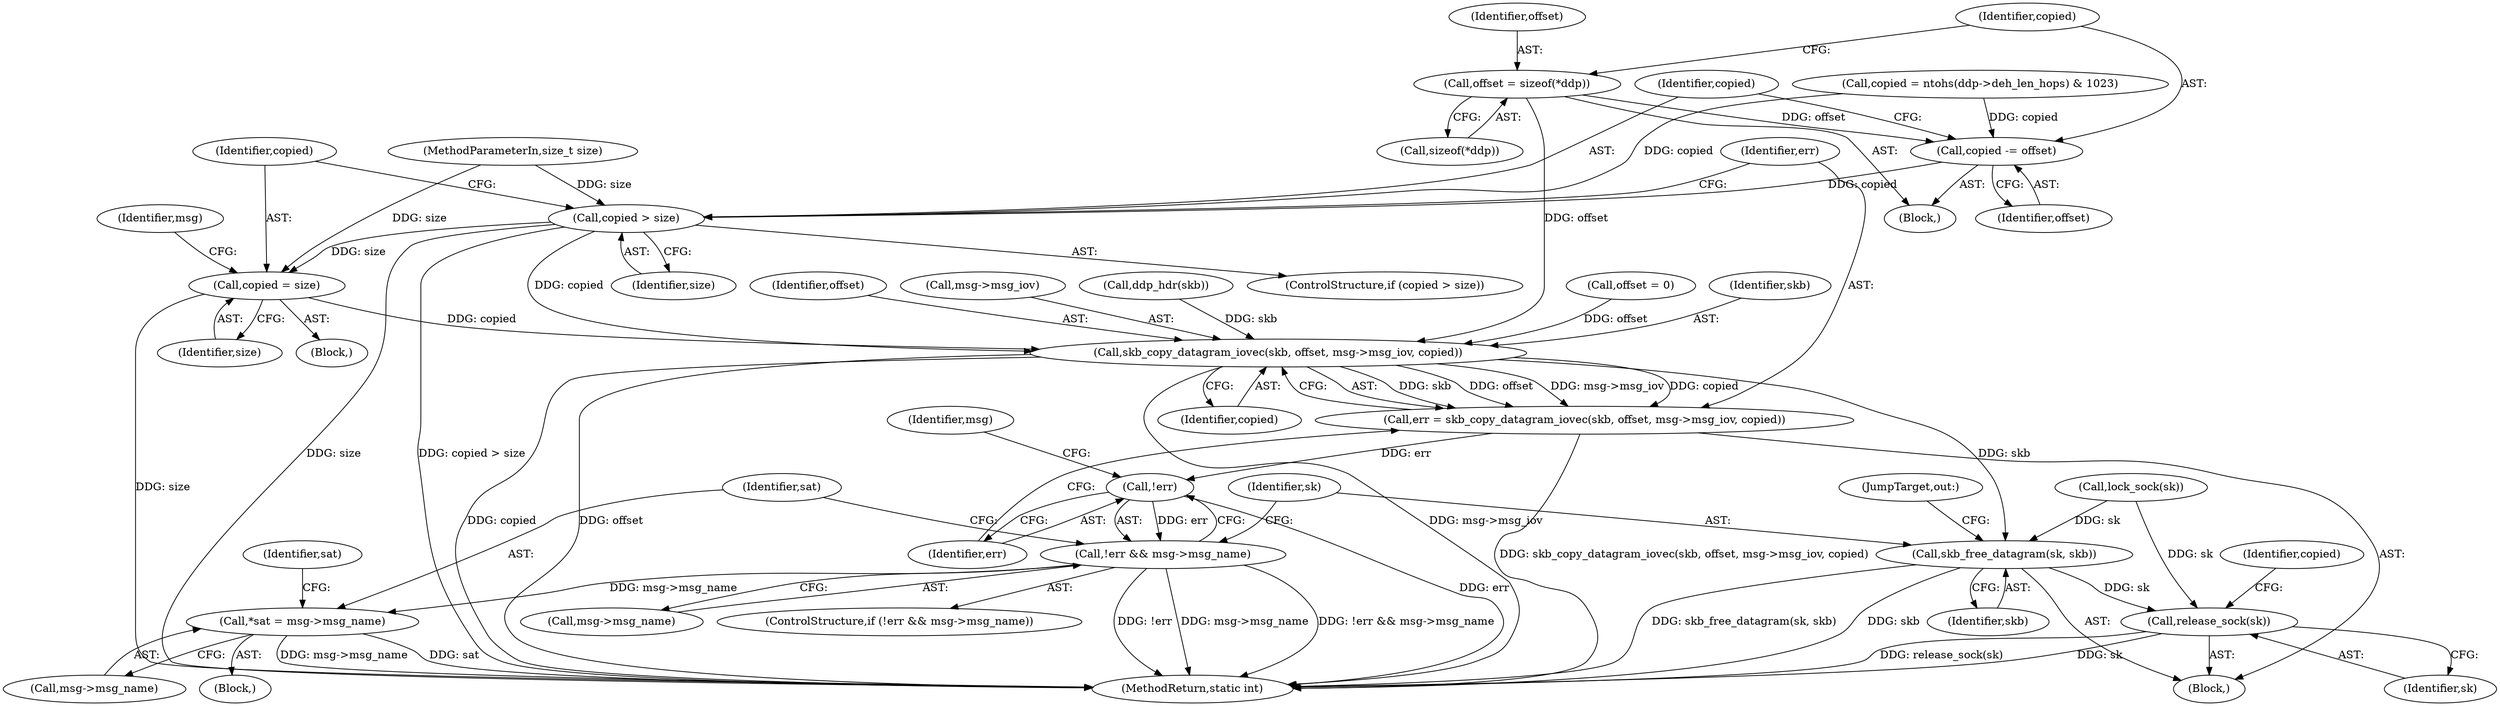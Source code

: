 digraph "0_linux_f3d3342602f8bcbf37d7c46641cb9bca7618eb1c_3@API" {
"1000166" [label="(Call,offset = sizeof(*ddp))"];
"1000171" [label="(Call,copied -= offset)"];
"1000175" [label="(Call,copied > size)"];
"1000179" [label="(Call,copied = size)"];
"1000189" [label="(Call,skb_copy_datagram_iovec(skb, offset, msg->msg_iov, copied))"];
"1000187" [label="(Call,err = skb_copy_datagram_iovec(skb, offset, msg->msg_iov, copied))"];
"1000198" [label="(Call,!err)"];
"1000197" [label="(Call,!err && msg->msg_name)"];
"1000205" [label="(Call,*sat = msg->msg_name)"];
"1000247" [label="(Call,skb_free_datagram(sk, skb))"];
"1000251" [label="(Call,release_sock(sk))"];
"1000251" [label="(Call,release_sock(sk))"];
"1000166" [label="(Call,offset = sizeof(*ddp))"];
"1000198" [label="(Call,!err)"];
"1000197" [label="(Call,!err && msg->msg_name)"];
"1000249" [label="(Identifier,skb)"];
"1000191" [label="(Identifier,offset)"];
"1000187" [label="(Call,err = skb_copy_datagram_iovec(skb, offset, msg->msg_iov, copied))"];
"1000175" [label="(Call,copied > size)"];
"1000201" [label="(Identifier,msg)"];
"1000250" [label="(JumpTarget,out:)"];
"1000176" [label="(Identifier,copied)"];
"1000177" [label="(Identifier,size)"];
"1000108" [label="(Block,)"];
"1000199" [label="(Identifier,err)"];
"1000179" [label="(Call,copied = size)"];
"1000189" [label="(Call,skb_copy_datagram_iovec(skb, offset, msg->msg_iov, copied))"];
"1000247" [label="(Call,skb_free_datagram(sk, skb))"];
"1000203" [label="(Block,)"];
"1000192" [label="(Call,msg->msg_iov)"];
"1000165" [label="(Block,)"];
"1000168" [label="(Call,sizeof(*ddp))"];
"1000188" [label="(Identifier,err)"];
"1000181" [label="(Identifier,size)"];
"1000200" [label="(Call,msg->msg_name)"];
"1000254" [label="(MethodReturn,static int)"];
"1000167" [label="(Identifier,offset)"];
"1000205" [label="(Call,*sat = msg->msg_name)"];
"1000196" [label="(ControlStructure,if (!err && msg->msg_name))"];
"1000206" [label="(Identifier,sat)"];
"1000174" [label="(ControlStructure,if (copied > size))"];
"1000149" [label="(Call,ddp_hdr(skb))"];
"1000121" [label="(Call,offset = 0)"];
"1000184" [label="(Identifier,msg)"];
"1000178" [label="(Block,)"];
"1000172" [label="(Identifier,copied)"];
"1000195" [label="(Identifier,copied)"];
"1000190" [label="(Identifier,skb)"];
"1000141" [label="(Call,lock_sock(sk))"];
"1000173" [label="(Identifier,offset)"];
"1000151" [label="(Call,copied = ntohs(ddp->deh_len_hops) & 1023)"];
"1000180" [label="(Identifier,copied)"];
"1000212" [label="(Identifier,sat)"];
"1000252" [label="(Identifier,sk)"];
"1000253" [label="(Identifier,copied)"];
"1000207" [label="(Call,msg->msg_name)"];
"1000106" [label="(MethodParameterIn,size_t size)"];
"1000171" [label="(Call,copied -= offset)"];
"1000248" [label="(Identifier,sk)"];
"1000166" -> "1000165"  [label="AST: "];
"1000166" -> "1000168"  [label="CFG: "];
"1000167" -> "1000166"  [label="AST: "];
"1000168" -> "1000166"  [label="AST: "];
"1000172" -> "1000166"  [label="CFG: "];
"1000166" -> "1000171"  [label="DDG: offset"];
"1000166" -> "1000189"  [label="DDG: offset"];
"1000171" -> "1000165"  [label="AST: "];
"1000171" -> "1000173"  [label="CFG: "];
"1000172" -> "1000171"  [label="AST: "];
"1000173" -> "1000171"  [label="AST: "];
"1000176" -> "1000171"  [label="CFG: "];
"1000151" -> "1000171"  [label="DDG: copied"];
"1000171" -> "1000175"  [label="DDG: copied"];
"1000175" -> "1000174"  [label="AST: "];
"1000175" -> "1000177"  [label="CFG: "];
"1000176" -> "1000175"  [label="AST: "];
"1000177" -> "1000175"  [label="AST: "];
"1000180" -> "1000175"  [label="CFG: "];
"1000188" -> "1000175"  [label="CFG: "];
"1000175" -> "1000254"  [label="DDG: size"];
"1000175" -> "1000254"  [label="DDG: copied > size"];
"1000151" -> "1000175"  [label="DDG: copied"];
"1000106" -> "1000175"  [label="DDG: size"];
"1000175" -> "1000179"  [label="DDG: size"];
"1000175" -> "1000189"  [label="DDG: copied"];
"1000179" -> "1000178"  [label="AST: "];
"1000179" -> "1000181"  [label="CFG: "];
"1000180" -> "1000179"  [label="AST: "];
"1000181" -> "1000179"  [label="AST: "];
"1000184" -> "1000179"  [label="CFG: "];
"1000179" -> "1000254"  [label="DDG: size"];
"1000106" -> "1000179"  [label="DDG: size"];
"1000179" -> "1000189"  [label="DDG: copied"];
"1000189" -> "1000187"  [label="AST: "];
"1000189" -> "1000195"  [label="CFG: "];
"1000190" -> "1000189"  [label="AST: "];
"1000191" -> "1000189"  [label="AST: "];
"1000192" -> "1000189"  [label="AST: "];
"1000195" -> "1000189"  [label="AST: "];
"1000187" -> "1000189"  [label="CFG: "];
"1000189" -> "1000254"  [label="DDG: copied"];
"1000189" -> "1000254"  [label="DDG: offset"];
"1000189" -> "1000254"  [label="DDG: msg->msg_iov"];
"1000189" -> "1000187"  [label="DDG: skb"];
"1000189" -> "1000187"  [label="DDG: offset"];
"1000189" -> "1000187"  [label="DDG: msg->msg_iov"];
"1000189" -> "1000187"  [label="DDG: copied"];
"1000149" -> "1000189"  [label="DDG: skb"];
"1000121" -> "1000189"  [label="DDG: offset"];
"1000189" -> "1000247"  [label="DDG: skb"];
"1000187" -> "1000108"  [label="AST: "];
"1000188" -> "1000187"  [label="AST: "];
"1000199" -> "1000187"  [label="CFG: "];
"1000187" -> "1000254"  [label="DDG: skb_copy_datagram_iovec(skb, offset, msg->msg_iov, copied)"];
"1000187" -> "1000198"  [label="DDG: err"];
"1000198" -> "1000197"  [label="AST: "];
"1000198" -> "1000199"  [label="CFG: "];
"1000199" -> "1000198"  [label="AST: "];
"1000201" -> "1000198"  [label="CFG: "];
"1000197" -> "1000198"  [label="CFG: "];
"1000198" -> "1000254"  [label="DDG: err"];
"1000198" -> "1000197"  [label="DDG: err"];
"1000197" -> "1000196"  [label="AST: "];
"1000197" -> "1000200"  [label="CFG: "];
"1000200" -> "1000197"  [label="AST: "];
"1000206" -> "1000197"  [label="CFG: "];
"1000248" -> "1000197"  [label="CFG: "];
"1000197" -> "1000254"  [label="DDG: msg->msg_name"];
"1000197" -> "1000254"  [label="DDG: !err && msg->msg_name"];
"1000197" -> "1000254"  [label="DDG: !err"];
"1000197" -> "1000205"  [label="DDG: msg->msg_name"];
"1000205" -> "1000203"  [label="AST: "];
"1000205" -> "1000207"  [label="CFG: "];
"1000206" -> "1000205"  [label="AST: "];
"1000207" -> "1000205"  [label="AST: "];
"1000212" -> "1000205"  [label="CFG: "];
"1000205" -> "1000254"  [label="DDG: sat"];
"1000205" -> "1000254"  [label="DDG: msg->msg_name"];
"1000247" -> "1000108"  [label="AST: "];
"1000247" -> "1000249"  [label="CFG: "];
"1000248" -> "1000247"  [label="AST: "];
"1000249" -> "1000247"  [label="AST: "];
"1000250" -> "1000247"  [label="CFG: "];
"1000247" -> "1000254"  [label="DDG: skb_free_datagram(sk, skb)"];
"1000247" -> "1000254"  [label="DDG: skb"];
"1000141" -> "1000247"  [label="DDG: sk"];
"1000247" -> "1000251"  [label="DDG: sk"];
"1000251" -> "1000108"  [label="AST: "];
"1000251" -> "1000252"  [label="CFG: "];
"1000252" -> "1000251"  [label="AST: "];
"1000253" -> "1000251"  [label="CFG: "];
"1000251" -> "1000254"  [label="DDG: release_sock(sk)"];
"1000251" -> "1000254"  [label="DDG: sk"];
"1000141" -> "1000251"  [label="DDG: sk"];
}
